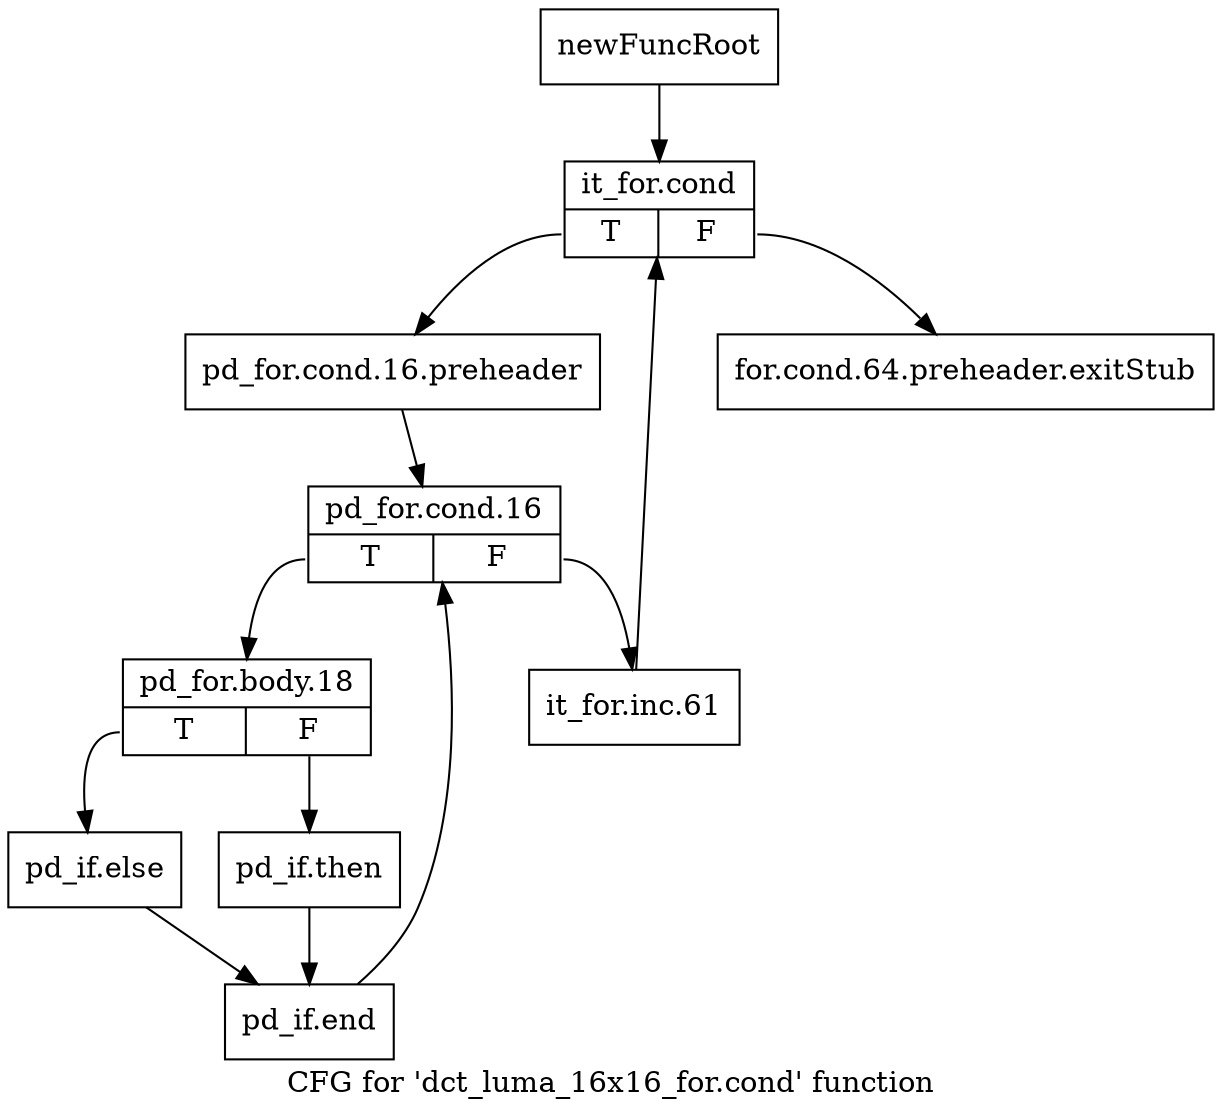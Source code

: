 digraph "CFG for 'dct_luma_16x16_for.cond' function" {
	label="CFG for 'dct_luma_16x16_for.cond' function";

	Node0x21f73f0 [shape=record,label="{newFuncRoot}"];
	Node0x21f73f0 -> Node0x21f7490;
	Node0x21f7440 [shape=record,label="{for.cond.64.preheader.exitStub}"];
	Node0x21f7490 [shape=record,label="{it_for.cond|{<s0>T|<s1>F}}"];
	Node0x21f7490:s0 -> Node0x21f74e0;
	Node0x21f7490:s1 -> Node0x21f7440;
	Node0x21f74e0 [shape=record,label="{pd_for.cond.16.preheader}"];
	Node0x21f74e0 -> Node0x21f7530;
	Node0x21f7530 [shape=record,label="{pd_for.cond.16|{<s0>T|<s1>F}}"];
	Node0x21f7530:s0 -> Node0x21f75d0;
	Node0x21f7530:s1 -> Node0x21f7580;
	Node0x21f7580 [shape=record,label="{it_for.inc.61}"];
	Node0x21f7580 -> Node0x21f7490;
	Node0x21f75d0 [shape=record,label="{pd_for.body.18|{<s0>T|<s1>F}}"];
	Node0x21f75d0:s0 -> Node0x21f7670;
	Node0x21f75d0:s1 -> Node0x21f7620;
	Node0x21f7620 [shape=record,label="{pd_if.then}"];
	Node0x21f7620 -> Node0x21f76c0;
	Node0x21f7670 [shape=record,label="{pd_if.else}"];
	Node0x21f7670 -> Node0x21f76c0;
	Node0x21f76c0 [shape=record,label="{pd_if.end}"];
	Node0x21f76c0 -> Node0x21f7530;
}
